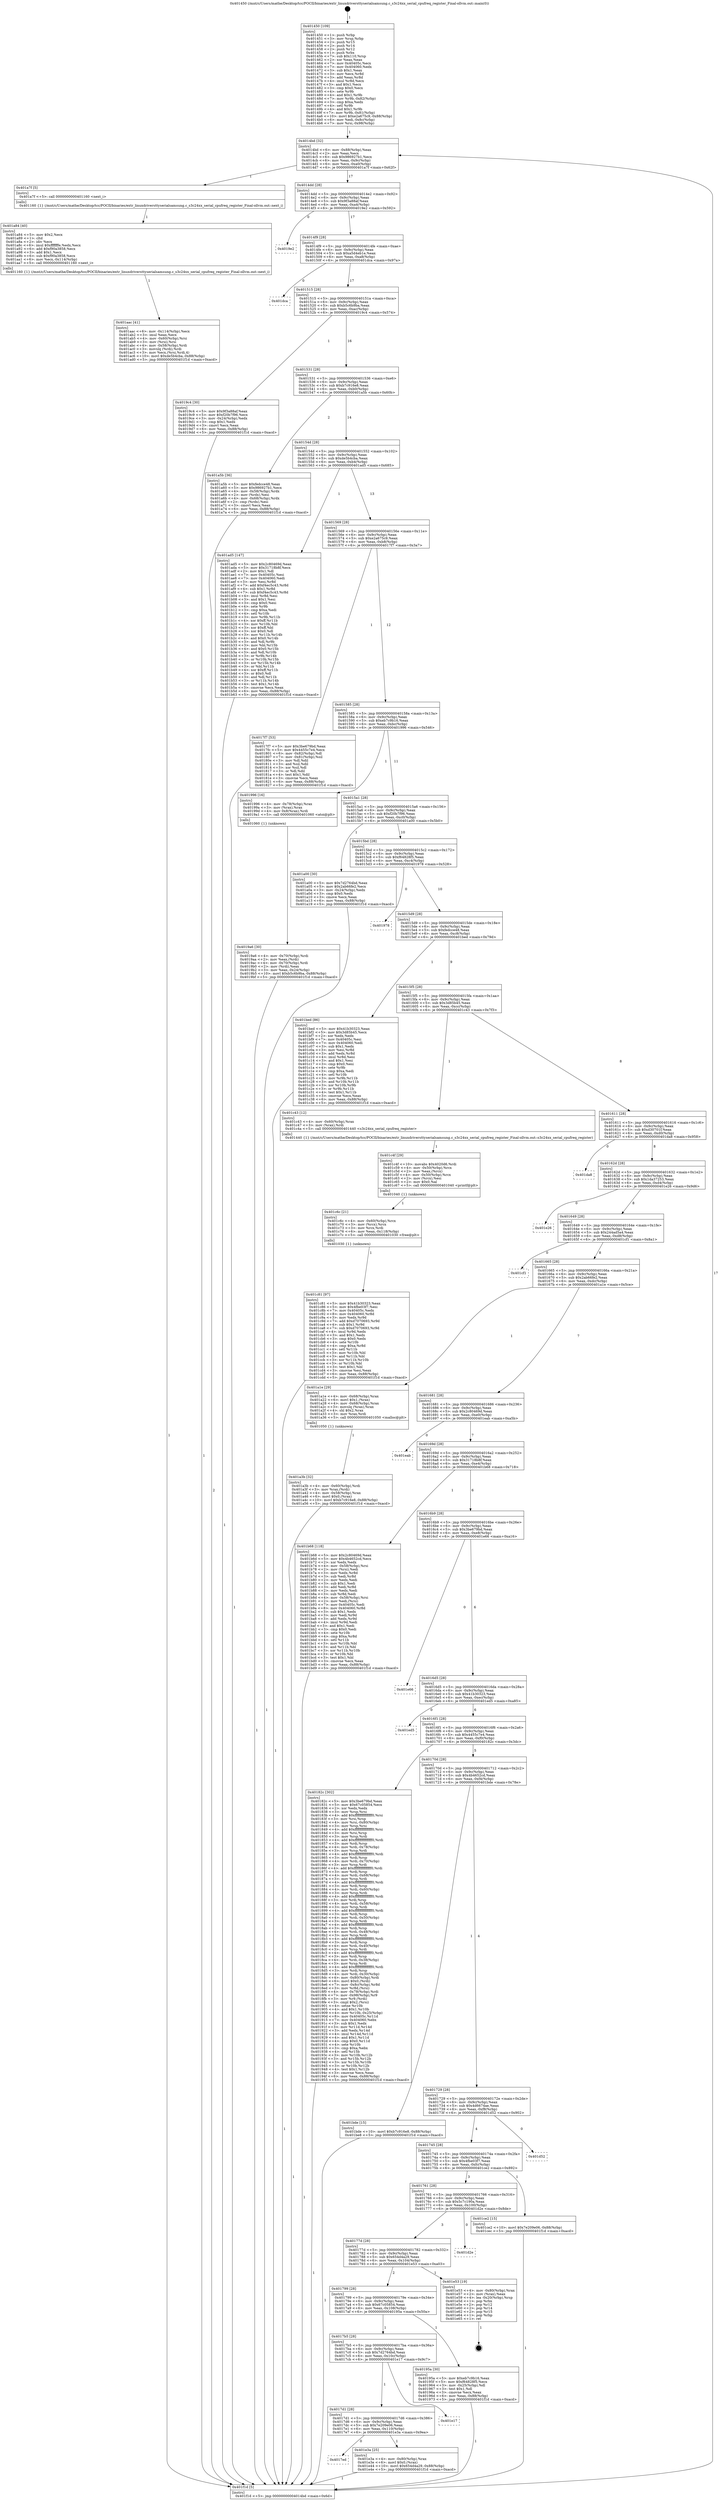 digraph "0x401450" {
  label = "0x401450 (/mnt/c/Users/mathe/Desktop/tcc/POCII/binaries/extr_linuxdriversttyserialsamsung.c_s3c24xx_serial_cpufreq_register_Final-ollvm.out::main(0))"
  labelloc = "t"
  node[shape=record]

  Entry [label="",width=0.3,height=0.3,shape=circle,fillcolor=black,style=filled]
  "0x4014bd" [label="{
     0x4014bd [32]\l
     | [instrs]\l
     &nbsp;&nbsp;0x4014bd \<+6\>: mov -0x88(%rbp),%eax\l
     &nbsp;&nbsp;0x4014c3 \<+2\>: mov %eax,%ecx\l
     &nbsp;&nbsp;0x4014c5 \<+6\>: sub $0x986927b1,%ecx\l
     &nbsp;&nbsp;0x4014cb \<+6\>: mov %eax,-0x9c(%rbp)\l
     &nbsp;&nbsp;0x4014d1 \<+6\>: mov %ecx,-0xa0(%rbp)\l
     &nbsp;&nbsp;0x4014d7 \<+6\>: je 0000000000401a7f \<main+0x62f\>\l
  }"]
  "0x401a7f" [label="{
     0x401a7f [5]\l
     | [instrs]\l
     &nbsp;&nbsp;0x401a7f \<+5\>: call 0000000000401160 \<next_i\>\l
     | [calls]\l
     &nbsp;&nbsp;0x401160 \{1\} (/mnt/c/Users/mathe/Desktop/tcc/POCII/binaries/extr_linuxdriversttyserialsamsung.c_s3c24xx_serial_cpufreq_register_Final-ollvm.out::next_i)\l
  }"]
  "0x4014dd" [label="{
     0x4014dd [28]\l
     | [instrs]\l
     &nbsp;&nbsp;0x4014dd \<+5\>: jmp 00000000004014e2 \<main+0x92\>\l
     &nbsp;&nbsp;0x4014e2 \<+6\>: mov -0x9c(%rbp),%eax\l
     &nbsp;&nbsp;0x4014e8 \<+5\>: sub $0x9f3a88af,%eax\l
     &nbsp;&nbsp;0x4014ed \<+6\>: mov %eax,-0xa4(%rbp)\l
     &nbsp;&nbsp;0x4014f3 \<+6\>: je 00000000004019e2 \<main+0x592\>\l
  }"]
  Exit [label="",width=0.3,height=0.3,shape=circle,fillcolor=black,style=filled,peripheries=2]
  "0x4019e2" [label="{
     0x4019e2\l
  }", style=dashed]
  "0x4014f9" [label="{
     0x4014f9 [28]\l
     | [instrs]\l
     &nbsp;&nbsp;0x4014f9 \<+5\>: jmp 00000000004014fe \<main+0xae\>\l
     &nbsp;&nbsp;0x4014fe \<+6\>: mov -0x9c(%rbp),%eax\l
     &nbsp;&nbsp;0x401504 \<+5\>: sub $0xa5d4eb1e,%eax\l
     &nbsp;&nbsp;0x401509 \<+6\>: mov %eax,-0xa8(%rbp)\l
     &nbsp;&nbsp;0x40150f \<+6\>: je 0000000000401dca \<main+0x97a\>\l
  }"]
  "0x4017ed" [label="{
     0x4017ed\l
  }", style=dashed]
  "0x401dca" [label="{
     0x401dca\l
  }", style=dashed]
  "0x401515" [label="{
     0x401515 [28]\l
     | [instrs]\l
     &nbsp;&nbsp;0x401515 \<+5\>: jmp 000000000040151a \<main+0xca\>\l
     &nbsp;&nbsp;0x40151a \<+6\>: mov -0x9c(%rbp),%eax\l
     &nbsp;&nbsp;0x401520 \<+5\>: sub $0xb5c6b9ba,%eax\l
     &nbsp;&nbsp;0x401525 \<+6\>: mov %eax,-0xac(%rbp)\l
     &nbsp;&nbsp;0x40152b \<+6\>: je 00000000004019c4 \<main+0x574\>\l
  }"]
  "0x401e3a" [label="{
     0x401e3a [25]\l
     | [instrs]\l
     &nbsp;&nbsp;0x401e3a \<+4\>: mov -0x80(%rbp),%rax\l
     &nbsp;&nbsp;0x401e3e \<+6\>: movl $0x0,(%rax)\l
     &nbsp;&nbsp;0x401e44 \<+10\>: movl $0x654d4a29,-0x88(%rbp)\l
     &nbsp;&nbsp;0x401e4e \<+5\>: jmp 0000000000401f1d \<main+0xacd\>\l
  }"]
  "0x4019c4" [label="{
     0x4019c4 [30]\l
     | [instrs]\l
     &nbsp;&nbsp;0x4019c4 \<+5\>: mov $0x9f3a88af,%eax\l
     &nbsp;&nbsp;0x4019c9 \<+5\>: mov $0xf20b7f96,%ecx\l
     &nbsp;&nbsp;0x4019ce \<+3\>: mov -0x24(%rbp),%edx\l
     &nbsp;&nbsp;0x4019d1 \<+3\>: cmp $0x1,%edx\l
     &nbsp;&nbsp;0x4019d4 \<+3\>: cmovl %ecx,%eax\l
     &nbsp;&nbsp;0x4019d7 \<+6\>: mov %eax,-0x88(%rbp)\l
     &nbsp;&nbsp;0x4019dd \<+5\>: jmp 0000000000401f1d \<main+0xacd\>\l
  }"]
  "0x401531" [label="{
     0x401531 [28]\l
     | [instrs]\l
     &nbsp;&nbsp;0x401531 \<+5\>: jmp 0000000000401536 \<main+0xe6\>\l
     &nbsp;&nbsp;0x401536 \<+6\>: mov -0x9c(%rbp),%eax\l
     &nbsp;&nbsp;0x40153c \<+5\>: sub $0xb7c916e8,%eax\l
     &nbsp;&nbsp;0x401541 \<+6\>: mov %eax,-0xb0(%rbp)\l
     &nbsp;&nbsp;0x401547 \<+6\>: je 0000000000401a5b \<main+0x60b\>\l
  }"]
  "0x4017d1" [label="{
     0x4017d1 [28]\l
     | [instrs]\l
     &nbsp;&nbsp;0x4017d1 \<+5\>: jmp 00000000004017d6 \<main+0x386\>\l
     &nbsp;&nbsp;0x4017d6 \<+6\>: mov -0x9c(%rbp),%eax\l
     &nbsp;&nbsp;0x4017dc \<+5\>: sub $0x7e209e06,%eax\l
     &nbsp;&nbsp;0x4017e1 \<+6\>: mov %eax,-0x110(%rbp)\l
     &nbsp;&nbsp;0x4017e7 \<+6\>: je 0000000000401e3a \<main+0x9ea\>\l
  }"]
  "0x401a5b" [label="{
     0x401a5b [36]\l
     | [instrs]\l
     &nbsp;&nbsp;0x401a5b \<+5\>: mov $0xfedcce48,%eax\l
     &nbsp;&nbsp;0x401a60 \<+5\>: mov $0x986927b1,%ecx\l
     &nbsp;&nbsp;0x401a65 \<+4\>: mov -0x58(%rbp),%rdx\l
     &nbsp;&nbsp;0x401a69 \<+2\>: mov (%rdx),%esi\l
     &nbsp;&nbsp;0x401a6b \<+4\>: mov -0x68(%rbp),%rdx\l
     &nbsp;&nbsp;0x401a6f \<+2\>: cmp (%rdx),%esi\l
     &nbsp;&nbsp;0x401a71 \<+3\>: cmovl %ecx,%eax\l
     &nbsp;&nbsp;0x401a74 \<+6\>: mov %eax,-0x88(%rbp)\l
     &nbsp;&nbsp;0x401a7a \<+5\>: jmp 0000000000401f1d \<main+0xacd\>\l
  }"]
  "0x40154d" [label="{
     0x40154d [28]\l
     | [instrs]\l
     &nbsp;&nbsp;0x40154d \<+5\>: jmp 0000000000401552 \<main+0x102\>\l
     &nbsp;&nbsp;0x401552 \<+6\>: mov -0x9c(%rbp),%eax\l
     &nbsp;&nbsp;0x401558 \<+5\>: sub $0xde5b4cba,%eax\l
     &nbsp;&nbsp;0x40155d \<+6\>: mov %eax,-0xb4(%rbp)\l
     &nbsp;&nbsp;0x401563 \<+6\>: je 0000000000401ad5 \<main+0x685\>\l
  }"]
  "0x401e17" [label="{
     0x401e17\l
  }", style=dashed]
  "0x401ad5" [label="{
     0x401ad5 [147]\l
     | [instrs]\l
     &nbsp;&nbsp;0x401ad5 \<+5\>: mov $0x2c80469d,%eax\l
     &nbsp;&nbsp;0x401ada \<+5\>: mov $0x31718b8f,%ecx\l
     &nbsp;&nbsp;0x401adf \<+2\>: mov $0x1,%dl\l
     &nbsp;&nbsp;0x401ae1 \<+7\>: mov 0x40405c,%esi\l
     &nbsp;&nbsp;0x401ae8 \<+7\>: mov 0x404060,%edi\l
     &nbsp;&nbsp;0x401aef \<+3\>: mov %esi,%r8d\l
     &nbsp;&nbsp;0x401af2 \<+7\>: add $0xf4ec5c43,%r8d\l
     &nbsp;&nbsp;0x401af9 \<+4\>: sub $0x1,%r8d\l
     &nbsp;&nbsp;0x401afd \<+7\>: sub $0xf4ec5c43,%r8d\l
     &nbsp;&nbsp;0x401b04 \<+4\>: imul %r8d,%esi\l
     &nbsp;&nbsp;0x401b08 \<+3\>: and $0x1,%esi\l
     &nbsp;&nbsp;0x401b0b \<+3\>: cmp $0x0,%esi\l
     &nbsp;&nbsp;0x401b0e \<+4\>: sete %r9b\l
     &nbsp;&nbsp;0x401b12 \<+3\>: cmp $0xa,%edi\l
     &nbsp;&nbsp;0x401b15 \<+4\>: setl %r10b\l
     &nbsp;&nbsp;0x401b19 \<+3\>: mov %r9b,%r11b\l
     &nbsp;&nbsp;0x401b1c \<+4\>: xor $0xff,%r11b\l
     &nbsp;&nbsp;0x401b20 \<+3\>: mov %r10b,%bl\l
     &nbsp;&nbsp;0x401b23 \<+3\>: xor $0xff,%bl\l
     &nbsp;&nbsp;0x401b26 \<+3\>: xor $0x0,%dl\l
     &nbsp;&nbsp;0x401b29 \<+3\>: mov %r11b,%r14b\l
     &nbsp;&nbsp;0x401b2c \<+4\>: and $0x0,%r14b\l
     &nbsp;&nbsp;0x401b30 \<+3\>: and %dl,%r9b\l
     &nbsp;&nbsp;0x401b33 \<+3\>: mov %bl,%r15b\l
     &nbsp;&nbsp;0x401b36 \<+4\>: and $0x0,%r15b\l
     &nbsp;&nbsp;0x401b3a \<+3\>: and %dl,%r10b\l
     &nbsp;&nbsp;0x401b3d \<+3\>: or %r9b,%r14b\l
     &nbsp;&nbsp;0x401b40 \<+3\>: or %r10b,%r15b\l
     &nbsp;&nbsp;0x401b43 \<+3\>: xor %r15b,%r14b\l
     &nbsp;&nbsp;0x401b46 \<+3\>: or %bl,%r11b\l
     &nbsp;&nbsp;0x401b49 \<+4\>: xor $0xff,%r11b\l
     &nbsp;&nbsp;0x401b4d \<+3\>: or $0x0,%dl\l
     &nbsp;&nbsp;0x401b50 \<+3\>: and %dl,%r11b\l
     &nbsp;&nbsp;0x401b53 \<+3\>: or %r11b,%r14b\l
     &nbsp;&nbsp;0x401b56 \<+4\>: test $0x1,%r14b\l
     &nbsp;&nbsp;0x401b5a \<+3\>: cmovne %ecx,%eax\l
     &nbsp;&nbsp;0x401b5d \<+6\>: mov %eax,-0x88(%rbp)\l
     &nbsp;&nbsp;0x401b63 \<+5\>: jmp 0000000000401f1d \<main+0xacd\>\l
  }"]
  "0x401569" [label="{
     0x401569 [28]\l
     | [instrs]\l
     &nbsp;&nbsp;0x401569 \<+5\>: jmp 000000000040156e \<main+0x11e\>\l
     &nbsp;&nbsp;0x40156e \<+6\>: mov -0x9c(%rbp),%eax\l
     &nbsp;&nbsp;0x401574 \<+5\>: sub $0xe2a675c9,%eax\l
     &nbsp;&nbsp;0x401579 \<+6\>: mov %eax,-0xb8(%rbp)\l
     &nbsp;&nbsp;0x40157f \<+6\>: je 00000000004017f7 \<main+0x3a7\>\l
  }"]
  "0x401c81" [label="{
     0x401c81 [97]\l
     | [instrs]\l
     &nbsp;&nbsp;0x401c81 \<+5\>: mov $0x41b30323,%eax\l
     &nbsp;&nbsp;0x401c86 \<+5\>: mov $0x4fbe03f7,%esi\l
     &nbsp;&nbsp;0x401c8b \<+7\>: mov 0x40405c,%edx\l
     &nbsp;&nbsp;0x401c92 \<+8\>: mov 0x404060,%r8d\l
     &nbsp;&nbsp;0x401c9a \<+3\>: mov %edx,%r9d\l
     &nbsp;&nbsp;0x401c9d \<+7\>: add $0xd7070693,%r9d\l
     &nbsp;&nbsp;0x401ca4 \<+4\>: sub $0x1,%r9d\l
     &nbsp;&nbsp;0x401ca8 \<+7\>: sub $0xd7070693,%r9d\l
     &nbsp;&nbsp;0x401caf \<+4\>: imul %r9d,%edx\l
     &nbsp;&nbsp;0x401cb3 \<+3\>: and $0x1,%edx\l
     &nbsp;&nbsp;0x401cb6 \<+3\>: cmp $0x0,%edx\l
     &nbsp;&nbsp;0x401cb9 \<+4\>: sete %r10b\l
     &nbsp;&nbsp;0x401cbd \<+4\>: cmp $0xa,%r8d\l
     &nbsp;&nbsp;0x401cc1 \<+4\>: setl %r11b\l
     &nbsp;&nbsp;0x401cc5 \<+3\>: mov %r10b,%bl\l
     &nbsp;&nbsp;0x401cc8 \<+3\>: and %r11b,%bl\l
     &nbsp;&nbsp;0x401ccb \<+3\>: xor %r11b,%r10b\l
     &nbsp;&nbsp;0x401cce \<+3\>: or %r10b,%bl\l
     &nbsp;&nbsp;0x401cd1 \<+3\>: test $0x1,%bl\l
     &nbsp;&nbsp;0x401cd4 \<+3\>: cmovne %esi,%eax\l
     &nbsp;&nbsp;0x401cd7 \<+6\>: mov %eax,-0x88(%rbp)\l
     &nbsp;&nbsp;0x401cdd \<+5\>: jmp 0000000000401f1d \<main+0xacd\>\l
  }"]
  "0x4017f7" [label="{
     0x4017f7 [53]\l
     | [instrs]\l
     &nbsp;&nbsp;0x4017f7 \<+5\>: mov $0x3be679bd,%eax\l
     &nbsp;&nbsp;0x4017fc \<+5\>: mov $0x4455c7e4,%ecx\l
     &nbsp;&nbsp;0x401801 \<+6\>: mov -0x82(%rbp),%dl\l
     &nbsp;&nbsp;0x401807 \<+7\>: mov -0x81(%rbp),%sil\l
     &nbsp;&nbsp;0x40180e \<+3\>: mov %dl,%dil\l
     &nbsp;&nbsp;0x401811 \<+3\>: and %sil,%dil\l
     &nbsp;&nbsp;0x401814 \<+3\>: xor %sil,%dl\l
     &nbsp;&nbsp;0x401817 \<+3\>: or %dl,%dil\l
     &nbsp;&nbsp;0x40181a \<+4\>: test $0x1,%dil\l
     &nbsp;&nbsp;0x40181e \<+3\>: cmovne %ecx,%eax\l
     &nbsp;&nbsp;0x401821 \<+6\>: mov %eax,-0x88(%rbp)\l
     &nbsp;&nbsp;0x401827 \<+5\>: jmp 0000000000401f1d \<main+0xacd\>\l
  }"]
  "0x401585" [label="{
     0x401585 [28]\l
     | [instrs]\l
     &nbsp;&nbsp;0x401585 \<+5\>: jmp 000000000040158a \<main+0x13a\>\l
     &nbsp;&nbsp;0x40158a \<+6\>: mov -0x9c(%rbp),%eax\l
     &nbsp;&nbsp;0x401590 \<+5\>: sub $0xeb7c9b16,%eax\l
     &nbsp;&nbsp;0x401595 \<+6\>: mov %eax,-0xbc(%rbp)\l
     &nbsp;&nbsp;0x40159b \<+6\>: je 0000000000401996 \<main+0x546\>\l
  }"]
  "0x401f1d" [label="{
     0x401f1d [5]\l
     | [instrs]\l
     &nbsp;&nbsp;0x401f1d \<+5\>: jmp 00000000004014bd \<main+0x6d\>\l
  }"]
  "0x401450" [label="{
     0x401450 [109]\l
     | [instrs]\l
     &nbsp;&nbsp;0x401450 \<+1\>: push %rbp\l
     &nbsp;&nbsp;0x401451 \<+3\>: mov %rsp,%rbp\l
     &nbsp;&nbsp;0x401454 \<+2\>: push %r15\l
     &nbsp;&nbsp;0x401456 \<+2\>: push %r14\l
     &nbsp;&nbsp;0x401458 \<+2\>: push %r12\l
     &nbsp;&nbsp;0x40145a \<+1\>: push %rbx\l
     &nbsp;&nbsp;0x40145b \<+7\>: sub $0x110,%rsp\l
     &nbsp;&nbsp;0x401462 \<+2\>: xor %eax,%eax\l
     &nbsp;&nbsp;0x401464 \<+7\>: mov 0x40405c,%ecx\l
     &nbsp;&nbsp;0x40146b \<+7\>: mov 0x404060,%edx\l
     &nbsp;&nbsp;0x401472 \<+3\>: sub $0x1,%eax\l
     &nbsp;&nbsp;0x401475 \<+3\>: mov %ecx,%r8d\l
     &nbsp;&nbsp;0x401478 \<+3\>: add %eax,%r8d\l
     &nbsp;&nbsp;0x40147b \<+4\>: imul %r8d,%ecx\l
     &nbsp;&nbsp;0x40147f \<+3\>: and $0x1,%ecx\l
     &nbsp;&nbsp;0x401482 \<+3\>: cmp $0x0,%ecx\l
     &nbsp;&nbsp;0x401485 \<+4\>: sete %r9b\l
     &nbsp;&nbsp;0x401489 \<+4\>: and $0x1,%r9b\l
     &nbsp;&nbsp;0x40148d \<+7\>: mov %r9b,-0x82(%rbp)\l
     &nbsp;&nbsp;0x401494 \<+3\>: cmp $0xa,%edx\l
     &nbsp;&nbsp;0x401497 \<+4\>: setl %r9b\l
     &nbsp;&nbsp;0x40149b \<+4\>: and $0x1,%r9b\l
     &nbsp;&nbsp;0x40149f \<+7\>: mov %r9b,-0x81(%rbp)\l
     &nbsp;&nbsp;0x4014a6 \<+10\>: movl $0xe2a675c9,-0x88(%rbp)\l
     &nbsp;&nbsp;0x4014b0 \<+6\>: mov %edi,-0x8c(%rbp)\l
     &nbsp;&nbsp;0x4014b6 \<+7\>: mov %rsi,-0x98(%rbp)\l
  }"]
  "0x401c6c" [label="{
     0x401c6c [21]\l
     | [instrs]\l
     &nbsp;&nbsp;0x401c6c \<+4\>: mov -0x60(%rbp),%rcx\l
     &nbsp;&nbsp;0x401c70 \<+3\>: mov (%rcx),%rcx\l
     &nbsp;&nbsp;0x401c73 \<+3\>: mov %rcx,%rdi\l
     &nbsp;&nbsp;0x401c76 \<+6\>: mov %eax,-0x118(%rbp)\l
     &nbsp;&nbsp;0x401c7c \<+5\>: call 0000000000401030 \<free@plt\>\l
     | [calls]\l
     &nbsp;&nbsp;0x401030 \{1\} (unknown)\l
  }"]
  "0x401996" [label="{
     0x401996 [16]\l
     | [instrs]\l
     &nbsp;&nbsp;0x401996 \<+4\>: mov -0x78(%rbp),%rax\l
     &nbsp;&nbsp;0x40199a \<+3\>: mov (%rax),%rax\l
     &nbsp;&nbsp;0x40199d \<+4\>: mov 0x8(%rax),%rdi\l
     &nbsp;&nbsp;0x4019a1 \<+5\>: call 0000000000401060 \<atoi@plt\>\l
     | [calls]\l
     &nbsp;&nbsp;0x401060 \{1\} (unknown)\l
  }"]
  "0x4015a1" [label="{
     0x4015a1 [28]\l
     | [instrs]\l
     &nbsp;&nbsp;0x4015a1 \<+5\>: jmp 00000000004015a6 \<main+0x156\>\l
     &nbsp;&nbsp;0x4015a6 \<+6\>: mov -0x9c(%rbp),%eax\l
     &nbsp;&nbsp;0x4015ac \<+5\>: sub $0xf20b7f96,%eax\l
     &nbsp;&nbsp;0x4015b1 \<+6\>: mov %eax,-0xc0(%rbp)\l
     &nbsp;&nbsp;0x4015b7 \<+6\>: je 0000000000401a00 \<main+0x5b0\>\l
  }"]
  "0x401c4f" [label="{
     0x401c4f [29]\l
     | [instrs]\l
     &nbsp;&nbsp;0x401c4f \<+10\>: movabs $0x4020d6,%rdi\l
     &nbsp;&nbsp;0x401c59 \<+4\>: mov -0x50(%rbp),%rcx\l
     &nbsp;&nbsp;0x401c5d \<+2\>: mov %eax,(%rcx)\l
     &nbsp;&nbsp;0x401c5f \<+4\>: mov -0x50(%rbp),%rcx\l
     &nbsp;&nbsp;0x401c63 \<+2\>: mov (%rcx),%esi\l
     &nbsp;&nbsp;0x401c65 \<+2\>: mov $0x0,%al\l
     &nbsp;&nbsp;0x401c67 \<+5\>: call 0000000000401040 \<printf@plt\>\l
     | [calls]\l
     &nbsp;&nbsp;0x401040 \{1\} (unknown)\l
  }"]
  "0x401a00" [label="{
     0x401a00 [30]\l
     | [instrs]\l
     &nbsp;&nbsp;0x401a00 \<+5\>: mov $0x7d2764bd,%eax\l
     &nbsp;&nbsp;0x401a05 \<+5\>: mov $0x2ab66fe2,%ecx\l
     &nbsp;&nbsp;0x401a0a \<+3\>: mov -0x24(%rbp),%edx\l
     &nbsp;&nbsp;0x401a0d \<+3\>: cmp $0x0,%edx\l
     &nbsp;&nbsp;0x401a10 \<+3\>: cmove %ecx,%eax\l
     &nbsp;&nbsp;0x401a13 \<+6\>: mov %eax,-0x88(%rbp)\l
     &nbsp;&nbsp;0x401a19 \<+5\>: jmp 0000000000401f1d \<main+0xacd\>\l
  }"]
  "0x4015bd" [label="{
     0x4015bd [28]\l
     | [instrs]\l
     &nbsp;&nbsp;0x4015bd \<+5\>: jmp 00000000004015c2 \<main+0x172\>\l
     &nbsp;&nbsp;0x4015c2 \<+6\>: mov -0x9c(%rbp),%eax\l
     &nbsp;&nbsp;0x4015c8 \<+5\>: sub $0xf64828f5,%eax\l
     &nbsp;&nbsp;0x4015cd \<+6\>: mov %eax,-0xc4(%rbp)\l
     &nbsp;&nbsp;0x4015d3 \<+6\>: je 0000000000401978 \<main+0x528\>\l
  }"]
  "0x401aac" [label="{
     0x401aac [41]\l
     | [instrs]\l
     &nbsp;&nbsp;0x401aac \<+6\>: mov -0x114(%rbp),%ecx\l
     &nbsp;&nbsp;0x401ab2 \<+3\>: imul %eax,%ecx\l
     &nbsp;&nbsp;0x401ab5 \<+4\>: mov -0x60(%rbp),%rsi\l
     &nbsp;&nbsp;0x401ab9 \<+3\>: mov (%rsi),%rsi\l
     &nbsp;&nbsp;0x401abc \<+4\>: mov -0x58(%rbp),%rdi\l
     &nbsp;&nbsp;0x401ac0 \<+3\>: movslq (%rdi),%rdi\l
     &nbsp;&nbsp;0x401ac3 \<+3\>: mov %ecx,(%rsi,%rdi,4)\l
     &nbsp;&nbsp;0x401ac6 \<+10\>: movl $0xde5b4cba,-0x88(%rbp)\l
     &nbsp;&nbsp;0x401ad0 \<+5\>: jmp 0000000000401f1d \<main+0xacd\>\l
  }"]
  "0x401978" [label="{
     0x401978\l
  }", style=dashed]
  "0x4015d9" [label="{
     0x4015d9 [28]\l
     | [instrs]\l
     &nbsp;&nbsp;0x4015d9 \<+5\>: jmp 00000000004015de \<main+0x18e\>\l
     &nbsp;&nbsp;0x4015de \<+6\>: mov -0x9c(%rbp),%eax\l
     &nbsp;&nbsp;0x4015e4 \<+5\>: sub $0xfedcce48,%eax\l
     &nbsp;&nbsp;0x4015e9 \<+6\>: mov %eax,-0xc8(%rbp)\l
     &nbsp;&nbsp;0x4015ef \<+6\>: je 0000000000401bed \<main+0x79d\>\l
  }"]
  "0x401a84" [label="{
     0x401a84 [40]\l
     | [instrs]\l
     &nbsp;&nbsp;0x401a84 \<+5\>: mov $0x2,%ecx\l
     &nbsp;&nbsp;0x401a89 \<+1\>: cltd\l
     &nbsp;&nbsp;0x401a8a \<+2\>: idiv %ecx\l
     &nbsp;&nbsp;0x401a8c \<+6\>: imul $0xfffffffe,%edx,%ecx\l
     &nbsp;&nbsp;0x401a92 \<+6\>: add $0xf90a3858,%ecx\l
     &nbsp;&nbsp;0x401a98 \<+3\>: add $0x1,%ecx\l
     &nbsp;&nbsp;0x401a9b \<+6\>: sub $0xf90a3858,%ecx\l
     &nbsp;&nbsp;0x401aa1 \<+6\>: mov %ecx,-0x114(%rbp)\l
     &nbsp;&nbsp;0x401aa7 \<+5\>: call 0000000000401160 \<next_i\>\l
     | [calls]\l
     &nbsp;&nbsp;0x401160 \{1\} (/mnt/c/Users/mathe/Desktop/tcc/POCII/binaries/extr_linuxdriversttyserialsamsung.c_s3c24xx_serial_cpufreq_register_Final-ollvm.out::next_i)\l
  }"]
  "0x401bed" [label="{
     0x401bed [86]\l
     | [instrs]\l
     &nbsp;&nbsp;0x401bed \<+5\>: mov $0x41b30323,%eax\l
     &nbsp;&nbsp;0x401bf2 \<+5\>: mov $0x3d85b45,%ecx\l
     &nbsp;&nbsp;0x401bf7 \<+2\>: xor %edx,%edx\l
     &nbsp;&nbsp;0x401bf9 \<+7\>: mov 0x40405c,%esi\l
     &nbsp;&nbsp;0x401c00 \<+7\>: mov 0x404060,%edi\l
     &nbsp;&nbsp;0x401c07 \<+3\>: sub $0x1,%edx\l
     &nbsp;&nbsp;0x401c0a \<+3\>: mov %esi,%r8d\l
     &nbsp;&nbsp;0x401c0d \<+3\>: add %edx,%r8d\l
     &nbsp;&nbsp;0x401c10 \<+4\>: imul %r8d,%esi\l
     &nbsp;&nbsp;0x401c14 \<+3\>: and $0x1,%esi\l
     &nbsp;&nbsp;0x401c17 \<+3\>: cmp $0x0,%esi\l
     &nbsp;&nbsp;0x401c1a \<+4\>: sete %r9b\l
     &nbsp;&nbsp;0x401c1e \<+3\>: cmp $0xa,%edi\l
     &nbsp;&nbsp;0x401c21 \<+4\>: setl %r10b\l
     &nbsp;&nbsp;0x401c25 \<+3\>: mov %r9b,%r11b\l
     &nbsp;&nbsp;0x401c28 \<+3\>: and %r10b,%r11b\l
     &nbsp;&nbsp;0x401c2b \<+3\>: xor %r10b,%r9b\l
     &nbsp;&nbsp;0x401c2e \<+3\>: or %r9b,%r11b\l
     &nbsp;&nbsp;0x401c31 \<+4\>: test $0x1,%r11b\l
     &nbsp;&nbsp;0x401c35 \<+3\>: cmovne %ecx,%eax\l
     &nbsp;&nbsp;0x401c38 \<+6\>: mov %eax,-0x88(%rbp)\l
     &nbsp;&nbsp;0x401c3e \<+5\>: jmp 0000000000401f1d \<main+0xacd\>\l
  }"]
  "0x4015f5" [label="{
     0x4015f5 [28]\l
     | [instrs]\l
     &nbsp;&nbsp;0x4015f5 \<+5\>: jmp 00000000004015fa \<main+0x1aa\>\l
     &nbsp;&nbsp;0x4015fa \<+6\>: mov -0x9c(%rbp),%eax\l
     &nbsp;&nbsp;0x401600 \<+5\>: sub $0x3d85b45,%eax\l
     &nbsp;&nbsp;0x401605 \<+6\>: mov %eax,-0xcc(%rbp)\l
     &nbsp;&nbsp;0x40160b \<+6\>: je 0000000000401c43 \<main+0x7f3\>\l
  }"]
  "0x401a3b" [label="{
     0x401a3b [32]\l
     | [instrs]\l
     &nbsp;&nbsp;0x401a3b \<+4\>: mov -0x60(%rbp),%rdi\l
     &nbsp;&nbsp;0x401a3f \<+3\>: mov %rax,(%rdi)\l
     &nbsp;&nbsp;0x401a42 \<+4\>: mov -0x58(%rbp),%rax\l
     &nbsp;&nbsp;0x401a46 \<+6\>: movl $0x0,(%rax)\l
     &nbsp;&nbsp;0x401a4c \<+10\>: movl $0xb7c916e8,-0x88(%rbp)\l
     &nbsp;&nbsp;0x401a56 \<+5\>: jmp 0000000000401f1d \<main+0xacd\>\l
  }"]
  "0x401c43" [label="{
     0x401c43 [12]\l
     | [instrs]\l
     &nbsp;&nbsp;0x401c43 \<+4\>: mov -0x60(%rbp),%rax\l
     &nbsp;&nbsp;0x401c47 \<+3\>: mov (%rax),%rdi\l
     &nbsp;&nbsp;0x401c4a \<+5\>: call 0000000000401440 \<s3c24xx_serial_cpufreq_register\>\l
     | [calls]\l
     &nbsp;&nbsp;0x401440 \{1\} (/mnt/c/Users/mathe/Desktop/tcc/POCII/binaries/extr_linuxdriversttyserialsamsung.c_s3c24xx_serial_cpufreq_register_Final-ollvm.out::s3c24xx_serial_cpufreq_register)\l
  }"]
  "0x401611" [label="{
     0x401611 [28]\l
     | [instrs]\l
     &nbsp;&nbsp;0x401611 \<+5\>: jmp 0000000000401616 \<main+0x1c6\>\l
     &nbsp;&nbsp;0x401616 \<+6\>: mov -0x9c(%rbp),%eax\l
     &nbsp;&nbsp;0x40161c \<+5\>: sub $0xd30701f,%eax\l
     &nbsp;&nbsp;0x401621 \<+6\>: mov %eax,-0xd0(%rbp)\l
     &nbsp;&nbsp;0x401627 \<+6\>: je 0000000000401da8 \<main+0x958\>\l
  }"]
  "0x4019a6" [label="{
     0x4019a6 [30]\l
     | [instrs]\l
     &nbsp;&nbsp;0x4019a6 \<+4\>: mov -0x70(%rbp),%rdi\l
     &nbsp;&nbsp;0x4019aa \<+2\>: mov %eax,(%rdi)\l
     &nbsp;&nbsp;0x4019ac \<+4\>: mov -0x70(%rbp),%rdi\l
     &nbsp;&nbsp;0x4019b0 \<+2\>: mov (%rdi),%eax\l
     &nbsp;&nbsp;0x4019b2 \<+3\>: mov %eax,-0x24(%rbp)\l
     &nbsp;&nbsp;0x4019b5 \<+10\>: movl $0xb5c6b9ba,-0x88(%rbp)\l
     &nbsp;&nbsp;0x4019bf \<+5\>: jmp 0000000000401f1d \<main+0xacd\>\l
  }"]
  "0x401da8" [label="{
     0x401da8\l
  }", style=dashed]
  "0x40162d" [label="{
     0x40162d [28]\l
     | [instrs]\l
     &nbsp;&nbsp;0x40162d \<+5\>: jmp 0000000000401632 \<main+0x1e2\>\l
     &nbsp;&nbsp;0x401632 \<+6\>: mov -0x9c(%rbp),%eax\l
     &nbsp;&nbsp;0x401638 \<+5\>: sub $0x1da37253,%eax\l
     &nbsp;&nbsp;0x40163d \<+6\>: mov %eax,-0xd4(%rbp)\l
     &nbsp;&nbsp;0x401643 \<+6\>: je 0000000000401e26 \<main+0x9d6\>\l
  }"]
  "0x4017b5" [label="{
     0x4017b5 [28]\l
     | [instrs]\l
     &nbsp;&nbsp;0x4017b5 \<+5\>: jmp 00000000004017ba \<main+0x36a\>\l
     &nbsp;&nbsp;0x4017ba \<+6\>: mov -0x9c(%rbp),%eax\l
     &nbsp;&nbsp;0x4017c0 \<+5\>: sub $0x7d2764bd,%eax\l
     &nbsp;&nbsp;0x4017c5 \<+6\>: mov %eax,-0x10c(%rbp)\l
     &nbsp;&nbsp;0x4017cb \<+6\>: je 0000000000401e17 \<main+0x9c7\>\l
  }"]
  "0x401e26" [label="{
     0x401e26\l
  }", style=dashed]
  "0x401649" [label="{
     0x401649 [28]\l
     | [instrs]\l
     &nbsp;&nbsp;0x401649 \<+5\>: jmp 000000000040164e \<main+0x1fe\>\l
     &nbsp;&nbsp;0x40164e \<+6\>: mov -0x9c(%rbp),%eax\l
     &nbsp;&nbsp;0x401654 \<+5\>: sub $0x244ad5a4,%eax\l
     &nbsp;&nbsp;0x401659 \<+6\>: mov %eax,-0xd8(%rbp)\l
     &nbsp;&nbsp;0x40165f \<+6\>: je 0000000000401cf1 \<main+0x8a1\>\l
  }"]
  "0x40195a" [label="{
     0x40195a [30]\l
     | [instrs]\l
     &nbsp;&nbsp;0x40195a \<+5\>: mov $0xeb7c9b16,%eax\l
     &nbsp;&nbsp;0x40195f \<+5\>: mov $0xf64828f5,%ecx\l
     &nbsp;&nbsp;0x401964 \<+3\>: mov -0x25(%rbp),%dl\l
     &nbsp;&nbsp;0x401967 \<+3\>: test $0x1,%dl\l
     &nbsp;&nbsp;0x40196a \<+3\>: cmovne %ecx,%eax\l
     &nbsp;&nbsp;0x40196d \<+6\>: mov %eax,-0x88(%rbp)\l
     &nbsp;&nbsp;0x401973 \<+5\>: jmp 0000000000401f1d \<main+0xacd\>\l
  }"]
  "0x401cf1" [label="{
     0x401cf1\l
  }", style=dashed]
  "0x401665" [label="{
     0x401665 [28]\l
     | [instrs]\l
     &nbsp;&nbsp;0x401665 \<+5\>: jmp 000000000040166a \<main+0x21a\>\l
     &nbsp;&nbsp;0x40166a \<+6\>: mov -0x9c(%rbp),%eax\l
     &nbsp;&nbsp;0x401670 \<+5\>: sub $0x2ab66fe2,%eax\l
     &nbsp;&nbsp;0x401675 \<+6\>: mov %eax,-0xdc(%rbp)\l
     &nbsp;&nbsp;0x40167b \<+6\>: je 0000000000401a1e \<main+0x5ce\>\l
  }"]
  "0x401799" [label="{
     0x401799 [28]\l
     | [instrs]\l
     &nbsp;&nbsp;0x401799 \<+5\>: jmp 000000000040179e \<main+0x34e\>\l
     &nbsp;&nbsp;0x40179e \<+6\>: mov -0x9c(%rbp),%eax\l
     &nbsp;&nbsp;0x4017a4 \<+5\>: sub $0x67c05854,%eax\l
     &nbsp;&nbsp;0x4017a9 \<+6\>: mov %eax,-0x108(%rbp)\l
     &nbsp;&nbsp;0x4017af \<+6\>: je 000000000040195a \<main+0x50a\>\l
  }"]
  "0x401a1e" [label="{
     0x401a1e [29]\l
     | [instrs]\l
     &nbsp;&nbsp;0x401a1e \<+4\>: mov -0x68(%rbp),%rax\l
     &nbsp;&nbsp;0x401a22 \<+6\>: movl $0x1,(%rax)\l
     &nbsp;&nbsp;0x401a28 \<+4\>: mov -0x68(%rbp),%rax\l
     &nbsp;&nbsp;0x401a2c \<+3\>: movslq (%rax),%rax\l
     &nbsp;&nbsp;0x401a2f \<+4\>: shl $0x2,%rax\l
     &nbsp;&nbsp;0x401a33 \<+3\>: mov %rax,%rdi\l
     &nbsp;&nbsp;0x401a36 \<+5\>: call 0000000000401050 \<malloc@plt\>\l
     | [calls]\l
     &nbsp;&nbsp;0x401050 \{1\} (unknown)\l
  }"]
  "0x401681" [label="{
     0x401681 [28]\l
     | [instrs]\l
     &nbsp;&nbsp;0x401681 \<+5\>: jmp 0000000000401686 \<main+0x236\>\l
     &nbsp;&nbsp;0x401686 \<+6\>: mov -0x9c(%rbp),%eax\l
     &nbsp;&nbsp;0x40168c \<+5\>: sub $0x2c80469d,%eax\l
     &nbsp;&nbsp;0x401691 \<+6\>: mov %eax,-0xe0(%rbp)\l
     &nbsp;&nbsp;0x401697 \<+6\>: je 0000000000401eab \<main+0xa5b\>\l
  }"]
  "0x401e53" [label="{
     0x401e53 [19]\l
     | [instrs]\l
     &nbsp;&nbsp;0x401e53 \<+4\>: mov -0x80(%rbp),%rax\l
     &nbsp;&nbsp;0x401e57 \<+2\>: mov (%rax),%eax\l
     &nbsp;&nbsp;0x401e59 \<+4\>: lea -0x20(%rbp),%rsp\l
     &nbsp;&nbsp;0x401e5d \<+1\>: pop %rbx\l
     &nbsp;&nbsp;0x401e5e \<+2\>: pop %r12\l
     &nbsp;&nbsp;0x401e60 \<+2\>: pop %r14\l
     &nbsp;&nbsp;0x401e62 \<+2\>: pop %r15\l
     &nbsp;&nbsp;0x401e64 \<+1\>: pop %rbp\l
     &nbsp;&nbsp;0x401e65 \<+1\>: ret\l
  }"]
  "0x401eab" [label="{
     0x401eab\l
  }", style=dashed]
  "0x40169d" [label="{
     0x40169d [28]\l
     | [instrs]\l
     &nbsp;&nbsp;0x40169d \<+5\>: jmp 00000000004016a2 \<main+0x252\>\l
     &nbsp;&nbsp;0x4016a2 \<+6\>: mov -0x9c(%rbp),%eax\l
     &nbsp;&nbsp;0x4016a8 \<+5\>: sub $0x31718b8f,%eax\l
     &nbsp;&nbsp;0x4016ad \<+6\>: mov %eax,-0xe4(%rbp)\l
     &nbsp;&nbsp;0x4016b3 \<+6\>: je 0000000000401b68 \<main+0x718\>\l
  }"]
  "0x40177d" [label="{
     0x40177d [28]\l
     | [instrs]\l
     &nbsp;&nbsp;0x40177d \<+5\>: jmp 0000000000401782 \<main+0x332\>\l
     &nbsp;&nbsp;0x401782 \<+6\>: mov -0x9c(%rbp),%eax\l
     &nbsp;&nbsp;0x401788 \<+5\>: sub $0x654d4a29,%eax\l
     &nbsp;&nbsp;0x40178d \<+6\>: mov %eax,-0x104(%rbp)\l
     &nbsp;&nbsp;0x401793 \<+6\>: je 0000000000401e53 \<main+0xa03\>\l
  }"]
  "0x401b68" [label="{
     0x401b68 [118]\l
     | [instrs]\l
     &nbsp;&nbsp;0x401b68 \<+5\>: mov $0x2c80469d,%eax\l
     &nbsp;&nbsp;0x401b6d \<+5\>: mov $0x4b4652cd,%ecx\l
     &nbsp;&nbsp;0x401b72 \<+2\>: xor %edx,%edx\l
     &nbsp;&nbsp;0x401b74 \<+4\>: mov -0x58(%rbp),%rsi\l
     &nbsp;&nbsp;0x401b78 \<+2\>: mov (%rsi),%edi\l
     &nbsp;&nbsp;0x401b7a \<+3\>: mov %edx,%r8d\l
     &nbsp;&nbsp;0x401b7d \<+3\>: sub %edi,%r8d\l
     &nbsp;&nbsp;0x401b80 \<+2\>: mov %edx,%edi\l
     &nbsp;&nbsp;0x401b82 \<+3\>: sub $0x1,%edi\l
     &nbsp;&nbsp;0x401b85 \<+3\>: add %edi,%r8d\l
     &nbsp;&nbsp;0x401b88 \<+2\>: mov %edx,%edi\l
     &nbsp;&nbsp;0x401b8a \<+3\>: sub %r8d,%edi\l
     &nbsp;&nbsp;0x401b8d \<+4\>: mov -0x58(%rbp),%rsi\l
     &nbsp;&nbsp;0x401b91 \<+2\>: mov %edi,(%rsi)\l
     &nbsp;&nbsp;0x401b93 \<+7\>: mov 0x40405c,%edi\l
     &nbsp;&nbsp;0x401b9a \<+8\>: mov 0x404060,%r8d\l
     &nbsp;&nbsp;0x401ba2 \<+3\>: sub $0x1,%edx\l
     &nbsp;&nbsp;0x401ba5 \<+3\>: mov %edi,%r9d\l
     &nbsp;&nbsp;0x401ba8 \<+3\>: add %edx,%r9d\l
     &nbsp;&nbsp;0x401bab \<+4\>: imul %r9d,%edi\l
     &nbsp;&nbsp;0x401baf \<+3\>: and $0x1,%edi\l
     &nbsp;&nbsp;0x401bb2 \<+3\>: cmp $0x0,%edi\l
     &nbsp;&nbsp;0x401bb5 \<+4\>: sete %r10b\l
     &nbsp;&nbsp;0x401bb9 \<+4\>: cmp $0xa,%r8d\l
     &nbsp;&nbsp;0x401bbd \<+4\>: setl %r11b\l
     &nbsp;&nbsp;0x401bc1 \<+3\>: mov %r10b,%bl\l
     &nbsp;&nbsp;0x401bc4 \<+3\>: and %r11b,%bl\l
     &nbsp;&nbsp;0x401bc7 \<+3\>: xor %r11b,%r10b\l
     &nbsp;&nbsp;0x401bca \<+3\>: or %r10b,%bl\l
     &nbsp;&nbsp;0x401bcd \<+3\>: test $0x1,%bl\l
     &nbsp;&nbsp;0x401bd0 \<+3\>: cmovne %ecx,%eax\l
     &nbsp;&nbsp;0x401bd3 \<+6\>: mov %eax,-0x88(%rbp)\l
     &nbsp;&nbsp;0x401bd9 \<+5\>: jmp 0000000000401f1d \<main+0xacd\>\l
  }"]
  "0x4016b9" [label="{
     0x4016b9 [28]\l
     | [instrs]\l
     &nbsp;&nbsp;0x4016b9 \<+5\>: jmp 00000000004016be \<main+0x26e\>\l
     &nbsp;&nbsp;0x4016be \<+6\>: mov -0x9c(%rbp),%eax\l
     &nbsp;&nbsp;0x4016c4 \<+5\>: sub $0x3be679bd,%eax\l
     &nbsp;&nbsp;0x4016c9 \<+6\>: mov %eax,-0xe8(%rbp)\l
     &nbsp;&nbsp;0x4016cf \<+6\>: je 0000000000401e66 \<main+0xa16\>\l
  }"]
  "0x401d2e" [label="{
     0x401d2e\l
  }", style=dashed]
  "0x401e66" [label="{
     0x401e66\l
  }", style=dashed]
  "0x4016d5" [label="{
     0x4016d5 [28]\l
     | [instrs]\l
     &nbsp;&nbsp;0x4016d5 \<+5\>: jmp 00000000004016da \<main+0x28a\>\l
     &nbsp;&nbsp;0x4016da \<+6\>: mov -0x9c(%rbp),%eax\l
     &nbsp;&nbsp;0x4016e0 \<+5\>: sub $0x41b30323,%eax\l
     &nbsp;&nbsp;0x4016e5 \<+6\>: mov %eax,-0xec(%rbp)\l
     &nbsp;&nbsp;0x4016eb \<+6\>: je 0000000000401ed5 \<main+0xa85\>\l
  }"]
  "0x401761" [label="{
     0x401761 [28]\l
     | [instrs]\l
     &nbsp;&nbsp;0x401761 \<+5\>: jmp 0000000000401766 \<main+0x316\>\l
     &nbsp;&nbsp;0x401766 \<+6\>: mov -0x9c(%rbp),%eax\l
     &nbsp;&nbsp;0x40176c \<+5\>: sub $0x5c7c190a,%eax\l
     &nbsp;&nbsp;0x401771 \<+6\>: mov %eax,-0x100(%rbp)\l
     &nbsp;&nbsp;0x401777 \<+6\>: je 0000000000401d2e \<main+0x8de\>\l
  }"]
  "0x401ed5" [label="{
     0x401ed5\l
  }", style=dashed]
  "0x4016f1" [label="{
     0x4016f1 [28]\l
     | [instrs]\l
     &nbsp;&nbsp;0x4016f1 \<+5\>: jmp 00000000004016f6 \<main+0x2a6\>\l
     &nbsp;&nbsp;0x4016f6 \<+6\>: mov -0x9c(%rbp),%eax\l
     &nbsp;&nbsp;0x4016fc \<+5\>: sub $0x4455c7e4,%eax\l
     &nbsp;&nbsp;0x401701 \<+6\>: mov %eax,-0xf0(%rbp)\l
     &nbsp;&nbsp;0x401707 \<+6\>: je 000000000040182c \<main+0x3dc\>\l
  }"]
  "0x401ce2" [label="{
     0x401ce2 [15]\l
     | [instrs]\l
     &nbsp;&nbsp;0x401ce2 \<+10\>: movl $0x7e209e06,-0x88(%rbp)\l
     &nbsp;&nbsp;0x401cec \<+5\>: jmp 0000000000401f1d \<main+0xacd\>\l
  }"]
  "0x40182c" [label="{
     0x40182c [302]\l
     | [instrs]\l
     &nbsp;&nbsp;0x40182c \<+5\>: mov $0x3be679bd,%eax\l
     &nbsp;&nbsp;0x401831 \<+5\>: mov $0x67c05854,%ecx\l
     &nbsp;&nbsp;0x401836 \<+2\>: xor %edx,%edx\l
     &nbsp;&nbsp;0x401838 \<+3\>: mov %rsp,%rsi\l
     &nbsp;&nbsp;0x40183b \<+4\>: add $0xfffffffffffffff0,%rsi\l
     &nbsp;&nbsp;0x40183f \<+3\>: mov %rsi,%rsp\l
     &nbsp;&nbsp;0x401842 \<+4\>: mov %rsi,-0x80(%rbp)\l
     &nbsp;&nbsp;0x401846 \<+3\>: mov %rsp,%rsi\l
     &nbsp;&nbsp;0x401849 \<+4\>: add $0xfffffffffffffff0,%rsi\l
     &nbsp;&nbsp;0x40184d \<+3\>: mov %rsi,%rsp\l
     &nbsp;&nbsp;0x401850 \<+3\>: mov %rsp,%rdi\l
     &nbsp;&nbsp;0x401853 \<+4\>: add $0xfffffffffffffff0,%rdi\l
     &nbsp;&nbsp;0x401857 \<+3\>: mov %rdi,%rsp\l
     &nbsp;&nbsp;0x40185a \<+4\>: mov %rdi,-0x78(%rbp)\l
     &nbsp;&nbsp;0x40185e \<+3\>: mov %rsp,%rdi\l
     &nbsp;&nbsp;0x401861 \<+4\>: add $0xfffffffffffffff0,%rdi\l
     &nbsp;&nbsp;0x401865 \<+3\>: mov %rdi,%rsp\l
     &nbsp;&nbsp;0x401868 \<+4\>: mov %rdi,-0x70(%rbp)\l
     &nbsp;&nbsp;0x40186c \<+3\>: mov %rsp,%rdi\l
     &nbsp;&nbsp;0x40186f \<+4\>: add $0xfffffffffffffff0,%rdi\l
     &nbsp;&nbsp;0x401873 \<+3\>: mov %rdi,%rsp\l
     &nbsp;&nbsp;0x401876 \<+4\>: mov %rdi,-0x68(%rbp)\l
     &nbsp;&nbsp;0x40187a \<+3\>: mov %rsp,%rdi\l
     &nbsp;&nbsp;0x40187d \<+4\>: add $0xfffffffffffffff0,%rdi\l
     &nbsp;&nbsp;0x401881 \<+3\>: mov %rdi,%rsp\l
     &nbsp;&nbsp;0x401884 \<+4\>: mov %rdi,-0x60(%rbp)\l
     &nbsp;&nbsp;0x401888 \<+3\>: mov %rsp,%rdi\l
     &nbsp;&nbsp;0x40188b \<+4\>: add $0xfffffffffffffff0,%rdi\l
     &nbsp;&nbsp;0x40188f \<+3\>: mov %rdi,%rsp\l
     &nbsp;&nbsp;0x401892 \<+4\>: mov %rdi,-0x58(%rbp)\l
     &nbsp;&nbsp;0x401896 \<+3\>: mov %rsp,%rdi\l
     &nbsp;&nbsp;0x401899 \<+4\>: add $0xfffffffffffffff0,%rdi\l
     &nbsp;&nbsp;0x40189d \<+3\>: mov %rdi,%rsp\l
     &nbsp;&nbsp;0x4018a0 \<+4\>: mov %rdi,-0x50(%rbp)\l
     &nbsp;&nbsp;0x4018a4 \<+3\>: mov %rsp,%rdi\l
     &nbsp;&nbsp;0x4018a7 \<+4\>: add $0xfffffffffffffff0,%rdi\l
     &nbsp;&nbsp;0x4018ab \<+3\>: mov %rdi,%rsp\l
     &nbsp;&nbsp;0x4018ae \<+4\>: mov %rdi,-0x48(%rbp)\l
     &nbsp;&nbsp;0x4018b2 \<+3\>: mov %rsp,%rdi\l
     &nbsp;&nbsp;0x4018b5 \<+4\>: add $0xfffffffffffffff0,%rdi\l
     &nbsp;&nbsp;0x4018b9 \<+3\>: mov %rdi,%rsp\l
     &nbsp;&nbsp;0x4018bc \<+4\>: mov %rdi,-0x40(%rbp)\l
     &nbsp;&nbsp;0x4018c0 \<+3\>: mov %rsp,%rdi\l
     &nbsp;&nbsp;0x4018c3 \<+4\>: add $0xfffffffffffffff0,%rdi\l
     &nbsp;&nbsp;0x4018c7 \<+3\>: mov %rdi,%rsp\l
     &nbsp;&nbsp;0x4018ca \<+4\>: mov %rdi,-0x38(%rbp)\l
     &nbsp;&nbsp;0x4018ce \<+3\>: mov %rsp,%rdi\l
     &nbsp;&nbsp;0x4018d1 \<+4\>: add $0xfffffffffffffff0,%rdi\l
     &nbsp;&nbsp;0x4018d5 \<+3\>: mov %rdi,%rsp\l
     &nbsp;&nbsp;0x4018d8 \<+4\>: mov %rdi,-0x30(%rbp)\l
     &nbsp;&nbsp;0x4018dc \<+4\>: mov -0x80(%rbp),%rdi\l
     &nbsp;&nbsp;0x4018e0 \<+6\>: movl $0x0,(%rdi)\l
     &nbsp;&nbsp;0x4018e6 \<+7\>: mov -0x8c(%rbp),%r8d\l
     &nbsp;&nbsp;0x4018ed \<+3\>: mov %r8d,(%rsi)\l
     &nbsp;&nbsp;0x4018f0 \<+4\>: mov -0x78(%rbp),%rdi\l
     &nbsp;&nbsp;0x4018f4 \<+7\>: mov -0x98(%rbp),%r9\l
     &nbsp;&nbsp;0x4018fb \<+3\>: mov %r9,(%rdi)\l
     &nbsp;&nbsp;0x4018fe \<+3\>: cmpl $0x2,(%rsi)\l
     &nbsp;&nbsp;0x401901 \<+4\>: setne %r10b\l
     &nbsp;&nbsp;0x401905 \<+4\>: and $0x1,%r10b\l
     &nbsp;&nbsp;0x401909 \<+4\>: mov %r10b,-0x25(%rbp)\l
     &nbsp;&nbsp;0x40190d \<+8\>: mov 0x40405c,%r11d\l
     &nbsp;&nbsp;0x401915 \<+7\>: mov 0x404060,%ebx\l
     &nbsp;&nbsp;0x40191c \<+3\>: sub $0x1,%edx\l
     &nbsp;&nbsp;0x40191f \<+3\>: mov %r11d,%r14d\l
     &nbsp;&nbsp;0x401922 \<+3\>: add %edx,%r14d\l
     &nbsp;&nbsp;0x401925 \<+4\>: imul %r14d,%r11d\l
     &nbsp;&nbsp;0x401929 \<+4\>: and $0x1,%r11d\l
     &nbsp;&nbsp;0x40192d \<+4\>: cmp $0x0,%r11d\l
     &nbsp;&nbsp;0x401931 \<+4\>: sete %r10b\l
     &nbsp;&nbsp;0x401935 \<+3\>: cmp $0xa,%ebx\l
     &nbsp;&nbsp;0x401938 \<+4\>: setl %r15b\l
     &nbsp;&nbsp;0x40193c \<+3\>: mov %r10b,%r12b\l
     &nbsp;&nbsp;0x40193f \<+3\>: and %r15b,%r12b\l
     &nbsp;&nbsp;0x401942 \<+3\>: xor %r15b,%r10b\l
     &nbsp;&nbsp;0x401945 \<+3\>: or %r10b,%r12b\l
     &nbsp;&nbsp;0x401948 \<+4\>: test $0x1,%r12b\l
     &nbsp;&nbsp;0x40194c \<+3\>: cmovne %ecx,%eax\l
     &nbsp;&nbsp;0x40194f \<+6\>: mov %eax,-0x88(%rbp)\l
     &nbsp;&nbsp;0x401955 \<+5\>: jmp 0000000000401f1d \<main+0xacd\>\l
  }"]
  "0x40170d" [label="{
     0x40170d [28]\l
     | [instrs]\l
     &nbsp;&nbsp;0x40170d \<+5\>: jmp 0000000000401712 \<main+0x2c2\>\l
     &nbsp;&nbsp;0x401712 \<+6\>: mov -0x9c(%rbp),%eax\l
     &nbsp;&nbsp;0x401718 \<+5\>: sub $0x4b4652cd,%eax\l
     &nbsp;&nbsp;0x40171d \<+6\>: mov %eax,-0xf4(%rbp)\l
     &nbsp;&nbsp;0x401723 \<+6\>: je 0000000000401bde \<main+0x78e\>\l
  }"]
  "0x401745" [label="{
     0x401745 [28]\l
     | [instrs]\l
     &nbsp;&nbsp;0x401745 \<+5\>: jmp 000000000040174a \<main+0x2fa\>\l
     &nbsp;&nbsp;0x40174a \<+6\>: mov -0x9c(%rbp),%eax\l
     &nbsp;&nbsp;0x401750 \<+5\>: sub $0x4fbe03f7,%eax\l
     &nbsp;&nbsp;0x401755 \<+6\>: mov %eax,-0xfc(%rbp)\l
     &nbsp;&nbsp;0x40175b \<+6\>: je 0000000000401ce2 \<main+0x892\>\l
  }"]
  "0x401d52" [label="{
     0x401d52\l
  }", style=dashed]
  "0x401bde" [label="{
     0x401bde [15]\l
     | [instrs]\l
     &nbsp;&nbsp;0x401bde \<+10\>: movl $0xb7c916e8,-0x88(%rbp)\l
     &nbsp;&nbsp;0x401be8 \<+5\>: jmp 0000000000401f1d \<main+0xacd\>\l
  }"]
  "0x401729" [label="{
     0x401729 [28]\l
     | [instrs]\l
     &nbsp;&nbsp;0x401729 \<+5\>: jmp 000000000040172e \<main+0x2de\>\l
     &nbsp;&nbsp;0x40172e \<+6\>: mov -0x9c(%rbp),%eax\l
     &nbsp;&nbsp;0x401734 \<+5\>: sub $0x4d6674ae,%eax\l
     &nbsp;&nbsp;0x401739 \<+6\>: mov %eax,-0xf8(%rbp)\l
     &nbsp;&nbsp;0x40173f \<+6\>: je 0000000000401d52 \<main+0x902\>\l
  }"]
  Entry -> "0x401450" [label=" 1"]
  "0x4014bd" -> "0x401a7f" [label=" 1"]
  "0x4014bd" -> "0x4014dd" [label=" 17"]
  "0x401e53" -> Exit [label=" 1"]
  "0x4014dd" -> "0x4019e2" [label=" 0"]
  "0x4014dd" -> "0x4014f9" [label=" 17"]
  "0x401e3a" -> "0x401f1d" [label=" 1"]
  "0x4014f9" -> "0x401dca" [label=" 0"]
  "0x4014f9" -> "0x401515" [label=" 17"]
  "0x4017d1" -> "0x4017ed" [label=" 0"]
  "0x401515" -> "0x4019c4" [label=" 1"]
  "0x401515" -> "0x401531" [label=" 16"]
  "0x4017d1" -> "0x401e3a" [label=" 1"]
  "0x401531" -> "0x401a5b" [label=" 2"]
  "0x401531" -> "0x40154d" [label=" 14"]
  "0x4017b5" -> "0x4017d1" [label=" 1"]
  "0x40154d" -> "0x401ad5" [label=" 1"]
  "0x40154d" -> "0x401569" [label=" 13"]
  "0x4017b5" -> "0x401e17" [label=" 0"]
  "0x401569" -> "0x4017f7" [label=" 1"]
  "0x401569" -> "0x401585" [label=" 12"]
  "0x4017f7" -> "0x401f1d" [label=" 1"]
  "0x401450" -> "0x4014bd" [label=" 1"]
  "0x401f1d" -> "0x4014bd" [label=" 17"]
  "0x401ce2" -> "0x401f1d" [label=" 1"]
  "0x401585" -> "0x401996" [label=" 1"]
  "0x401585" -> "0x4015a1" [label=" 11"]
  "0x401c81" -> "0x401f1d" [label=" 1"]
  "0x4015a1" -> "0x401a00" [label=" 1"]
  "0x4015a1" -> "0x4015bd" [label=" 10"]
  "0x401c6c" -> "0x401c81" [label=" 1"]
  "0x4015bd" -> "0x401978" [label=" 0"]
  "0x4015bd" -> "0x4015d9" [label=" 10"]
  "0x401c4f" -> "0x401c6c" [label=" 1"]
  "0x4015d9" -> "0x401bed" [label=" 1"]
  "0x4015d9" -> "0x4015f5" [label=" 9"]
  "0x401c43" -> "0x401c4f" [label=" 1"]
  "0x4015f5" -> "0x401c43" [label=" 1"]
  "0x4015f5" -> "0x401611" [label=" 8"]
  "0x401bed" -> "0x401f1d" [label=" 1"]
  "0x401611" -> "0x401da8" [label=" 0"]
  "0x401611" -> "0x40162d" [label=" 8"]
  "0x401bde" -> "0x401f1d" [label=" 1"]
  "0x40162d" -> "0x401e26" [label=" 0"]
  "0x40162d" -> "0x401649" [label=" 8"]
  "0x401b68" -> "0x401f1d" [label=" 1"]
  "0x401649" -> "0x401cf1" [label=" 0"]
  "0x401649" -> "0x401665" [label=" 8"]
  "0x401ad5" -> "0x401f1d" [label=" 1"]
  "0x401665" -> "0x401a1e" [label=" 1"]
  "0x401665" -> "0x401681" [label=" 7"]
  "0x401a84" -> "0x401aac" [label=" 1"]
  "0x401681" -> "0x401eab" [label=" 0"]
  "0x401681" -> "0x40169d" [label=" 7"]
  "0x401a7f" -> "0x401a84" [label=" 1"]
  "0x40169d" -> "0x401b68" [label=" 1"]
  "0x40169d" -> "0x4016b9" [label=" 6"]
  "0x401a3b" -> "0x401f1d" [label=" 1"]
  "0x4016b9" -> "0x401e66" [label=" 0"]
  "0x4016b9" -> "0x4016d5" [label=" 6"]
  "0x401a1e" -> "0x401a3b" [label=" 1"]
  "0x4016d5" -> "0x401ed5" [label=" 0"]
  "0x4016d5" -> "0x4016f1" [label=" 6"]
  "0x4019c4" -> "0x401f1d" [label=" 1"]
  "0x4016f1" -> "0x40182c" [label=" 1"]
  "0x4016f1" -> "0x40170d" [label=" 5"]
  "0x4019a6" -> "0x401f1d" [label=" 1"]
  "0x40182c" -> "0x401f1d" [label=" 1"]
  "0x40195a" -> "0x401f1d" [label=" 1"]
  "0x40170d" -> "0x401bde" [label=" 1"]
  "0x40170d" -> "0x401729" [label=" 4"]
  "0x401799" -> "0x4017b5" [label=" 1"]
  "0x401729" -> "0x401d52" [label=" 0"]
  "0x401729" -> "0x401745" [label=" 4"]
  "0x401996" -> "0x4019a6" [label=" 1"]
  "0x401745" -> "0x401ce2" [label=" 1"]
  "0x401745" -> "0x401761" [label=" 3"]
  "0x401a00" -> "0x401f1d" [label=" 1"]
  "0x401761" -> "0x401d2e" [label=" 0"]
  "0x401761" -> "0x40177d" [label=" 3"]
  "0x401a5b" -> "0x401f1d" [label=" 2"]
  "0x40177d" -> "0x401e53" [label=" 1"]
  "0x40177d" -> "0x401799" [label=" 2"]
  "0x401aac" -> "0x401f1d" [label=" 1"]
  "0x401799" -> "0x40195a" [label=" 1"]
}
